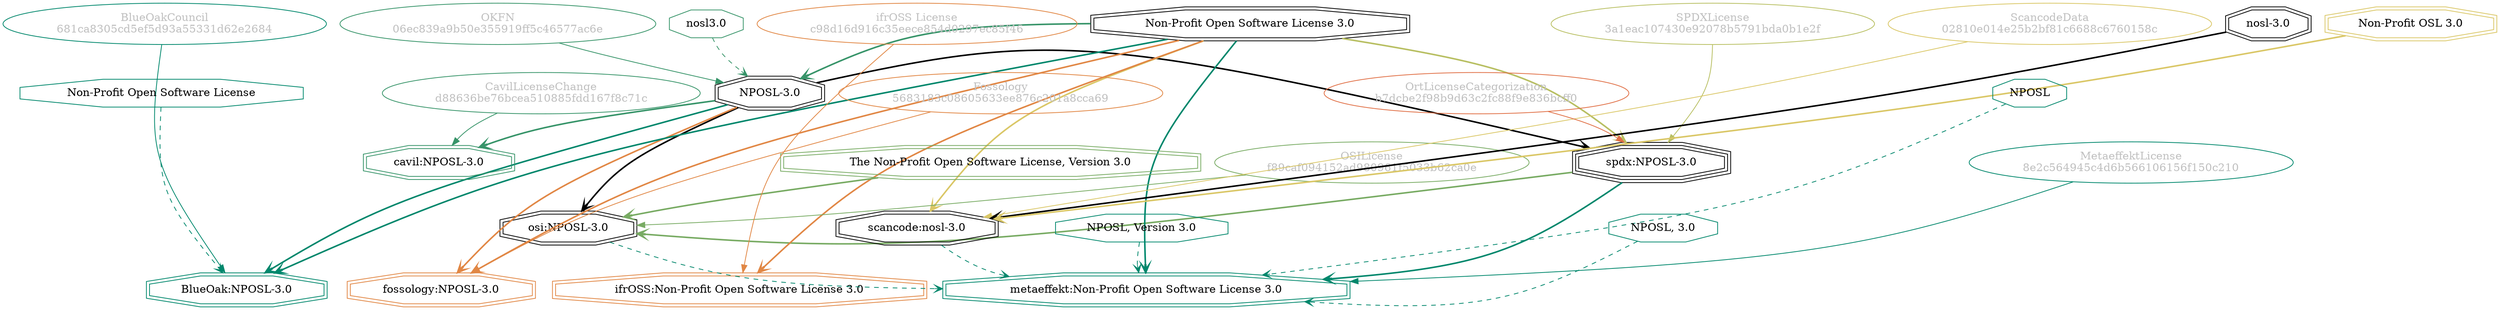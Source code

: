 strict digraph {
    node [shape=box];
    graph [splines=curved];
    3122 [label="SPDXLicense\n3a1eac107430e92078b5791bda0b1e2f"
         ,fontcolor=gray
         ,color="#b8bf62"
         ,fillcolor="beige;1"
         ,shape=ellipse];
    3123 [label="spdx:NPOSL-3.0"
         ,shape=tripleoctagon];
    3124 [label="NPOSL-3.0"
         ,shape=doubleoctagon];
    3125 [label="Non-Profit Open Software License 3.0"
         ,shape=doubleoctagon];
    5196 [label="OSILicense\nf89caf094152ad980961f5033b62ca0e"
         ,fontcolor=gray
         ,color="#78ab63"
         ,fillcolor="beige;1"
         ,shape=ellipse];
    5197 [label="osi:NPOSL-3.0"
         ,shape=doubleoctagon];
    5198 [label="The Non-Profit Open Software License, Version 3.0"
         ,color="#78ab63"
         ,shape=doubleoctagon];
    9301 [label="BlueOakCouncil\n681ca8305cd5ef5d93a55331d62e2684"
         ,fontcolor=gray
         ,color="#00876c"
         ,fillcolor="beige;1"
         ,shape=ellipse];
    9302 [label="BlueOak:NPOSL-3.0"
         ,color="#00876c"
         ,shape=doubleoctagon];
    9303 [label="Non-Profit Open Software License"
         ,color="#00876c"
         ,shape=octagon];
    20728 [label="ScancodeData\n02810e014e25b2bf81c6688c6760158c"
          ,fontcolor=gray
          ,color="#dac767"
          ,fillcolor="beige;1"
          ,shape=ellipse];
    20729 [label="scancode:nosl-3.0"
          ,shape=doubleoctagon];
    20730 [label="nosl-3.0"
          ,shape=doubleoctagon];
    20731 [label="Non-Profit OSL 3.0"
          ,color="#dac767"
          ,shape=doubleoctagon];
    26936 [label="Fossology\n5683183c08605633ee876c201a8cca69"
          ,fontcolor=gray
          ,color="#e18745"
          ,fillcolor="beige;1"
          ,shape=ellipse];
    26937 [label="fossology:NPOSL-3.0"
          ,color="#e18745"
          ,shape=doubleoctagon];
    28343 [label="OKFN\n06ec839a9b50e355919ff5c46577ac6e"
          ,fontcolor=gray
          ,color="#379469"
          ,fillcolor="beige;1"
          ,shape=ellipse];
    28344 [label="nosl3.0"
          ,color="#379469"
          ,shape=octagon];
    35103 [label="OrtLicenseCategorization\nb7dcbe2f98b9d63c2fc88f9e836bcff0"
          ,fontcolor=gray
          ,color="#e06f45"
          ,fillcolor="beige;1"
          ,shape=ellipse];
    37277 [label="CavilLicenseChange\nd88636be76bcea510885fdd167f8c71c"
          ,fontcolor=gray
          ,color="#379469"
          ,fillcolor="beige;1"
          ,shape=ellipse];
    37278 [label="cavil:NPOSL-3.0"
          ,color="#379469"
          ,shape=doubleoctagon];
    45827 [label="MetaeffektLicense\n8e2c564945c4d6b566106156f150c210"
          ,fontcolor=gray
          ,color="#00876c"
          ,fillcolor="beige;1"
          ,shape=ellipse];
    45828 [label="metaeffekt:Non-Profit Open Software License 3.0"
          ,color="#00876c"
          ,shape=doubleoctagon];
    45829 [label=NPOSL
          ,color="#00876c"
          ,shape=octagon];
    45830 [label="NPOSL, Version 3.0"
          ,color="#00876c"
          ,shape=octagon];
    45831 [label="NPOSL, 3.0"
          ,color="#00876c"
          ,shape=octagon];
    54879 [label="ifrOSS License\nc98d16d916c35eece854d0297ec85f46"
          ,fontcolor=gray
          ,color="#e18745"
          ,fillcolor="beige;1"
          ,shape=ellipse];
    54880 [label="ifrOSS:Non-Profit Open Software License 3.0"
          ,color="#e18745"
          ,shape=doubleoctagon];
    3122 -> 3123 [weight=0.5
                 ,color="#b8bf62"];
    3123 -> 5197 [style=bold
                 ,arrowhead=vee
                 ,weight=0.7
                 ,color="#78ab63"];
    3123 -> 45828 [style=bold
                  ,arrowhead=vee
                  ,weight=0.7
                  ,color="#00876c"];
    3124 -> 3123 [style=bold
                 ,arrowhead=vee
                 ,weight=0.7];
    3124 -> 5197 [style=bold
                 ,arrowhead=vee
                 ,weight=0.7];
    3124 -> 9302 [style=bold
                 ,arrowhead=vee
                 ,weight=0.7
                 ,color="#00876c"];
    3124 -> 26937 [style=bold
                  ,arrowhead=vee
                  ,weight=0.7
                  ,color="#e18745"];
    3124 -> 37278 [style=bold
                  ,arrowhead=vee
                  ,weight=0.7
                  ,color="#379469"];
    3124 -> 37278 [style=bold
                  ,arrowhead=vee
                  ,weight=0.7
                  ,color="#379469"];
    3125 -> 3123 [style=bold
                 ,arrowhead=vee
                 ,weight=0.7
                 ,color="#b8bf62"];
    3125 -> 3124 [style=bold
                 ,arrowhead=vee
                 ,weight=0.7
                 ,color="#379469"];
    3125 -> 9302 [style=bold
                 ,arrowhead=vee
                 ,weight=0.7
                 ,color="#00876c"];
    3125 -> 20729 [style=bold
                  ,arrowhead=vee
                  ,weight=0.7
                  ,color="#dac767"];
    3125 -> 26937 [style=bold
                  ,arrowhead=vee
                  ,weight=0.7
                  ,color="#e18745"];
    3125 -> 45828 [style=bold
                  ,arrowhead=vee
                  ,weight=0.7
                  ,color="#00876c"];
    3125 -> 45828 [style=bold
                  ,arrowhead=vee
                  ,weight=0.7
                  ,color="#00876c"];
    3125 -> 54880 [style=bold
                  ,arrowhead=vee
                  ,weight=0.7
                  ,color="#e18745"];
    3125 -> 54880 [style=bold
                  ,arrowhead=vee
                  ,weight=0.7
                  ,color="#e18745"];
    5196 -> 5197 [weight=0.5
                 ,color="#78ab63"];
    5197 -> 45828 [style=dashed
                  ,arrowhead=vee
                  ,weight=0.5
                  ,color="#00876c"];
    5198 -> 5197 [style=bold
                 ,arrowhead=vee
                 ,weight=0.7
                 ,color="#78ab63"];
    9301 -> 9302 [weight=0.5
                 ,color="#00876c"];
    9303 -> 9302 [style=dashed
                 ,arrowhead=vee
                 ,weight=0.5
                 ,color="#00876c"];
    20728 -> 20729 [weight=0.5
                   ,color="#dac767"];
    20729 -> 45828 [style=dashed
                   ,arrowhead=vee
                   ,weight=0.5
                   ,color="#00876c"];
    20730 -> 20729 [style=bold
                   ,arrowhead=vee
                   ,weight=0.7];
    20731 -> 20729 [style=bold
                   ,arrowhead=vee
                   ,weight=0.7
                   ,color="#dac767"];
    26936 -> 26937 [weight=0.5
                   ,color="#e18745"];
    28343 -> 3124 [weight=0.5
                  ,color="#379469"];
    28344 -> 3124 [style=dashed
                  ,arrowhead=vee
                  ,weight=0.5
                  ,color="#379469"];
    35103 -> 3123 [weight=0.5
                  ,color="#e06f45"];
    37277 -> 37278 [weight=0.5
                   ,color="#379469"];
    45827 -> 45828 [weight=0.5
                   ,color="#00876c"];
    45829 -> 45828 [style=dashed
                   ,arrowhead=vee
                   ,weight=0.5
                   ,color="#00876c"];
    45830 -> 45828 [style=dashed
                   ,arrowhead=vee
                   ,weight=0.5
                   ,color="#00876c"];
    45831 -> 45828 [style=dashed
                   ,arrowhead=vee
                   ,weight=0.5
                   ,color="#00876c"];
    54879 -> 54880 [weight=0.5
                   ,color="#e18745"];
}
